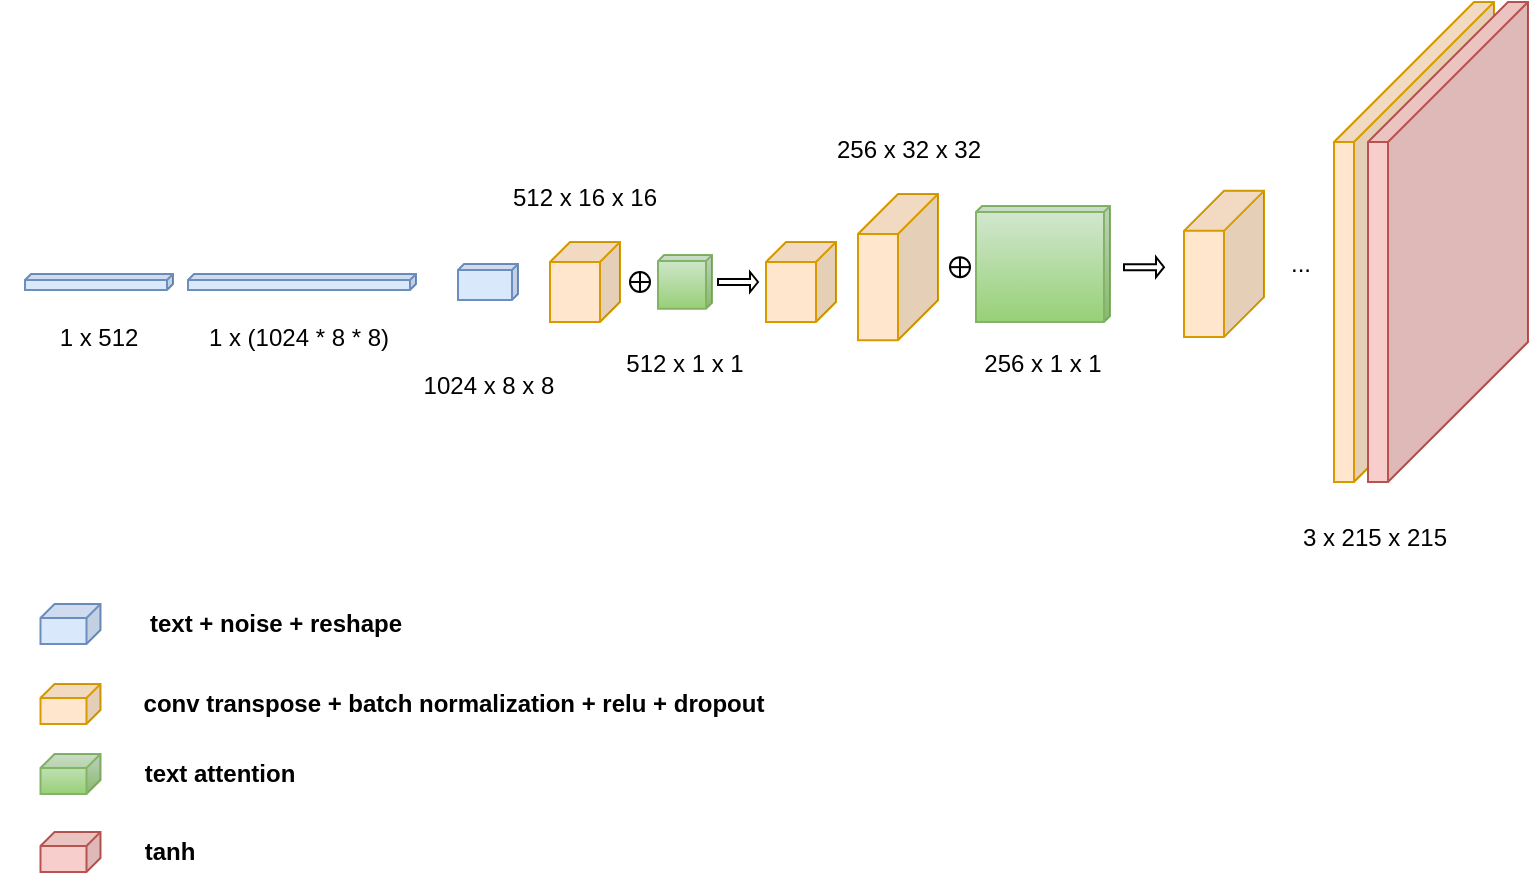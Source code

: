 <mxfile version="28.0.4">
  <diagram name="Pagina-1" id="H1lY19G6VuzrHVFR-Y-S">
    <mxGraphModel dx="1318" dy="761" grid="1" gridSize="10" guides="1" tooltips="1" connect="1" arrows="1" fold="1" page="1" pageScale="1" pageWidth="827" pageHeight="1169" math="0" shadow="0">
      <root>
        <mxCell id="0" />
        <mxCell id="1" parent="0" />
        <mxCell id="0HXHx3EMs_etBbngewQs-1" value="" style="shape=cube;whiteSpace=wrap;html=1;boundedLbl=1;backgroundOutline=1;darkOpacity=0.05;darkOpacity2=0.1;size=70;direction=east;flipH=1;fillColor=#ffe6cc;strokeColor=#d79b00;" vertex="1" parent="1">
          <mxGeometry x="699" y="150" width="80" height="240" as="geometry" />
        </mxCell>
        <mxCell id="0HXHx3EMs_etBbngewQs-2" value="" style="shape=cube;whiteSpace=wrap;html=1;boundedLbl=1;backgroundOutline=1;darkOpacity=0.05;darkOpacity2=0.1;size=20;direction=east;flipH=1;fillColor=#ffe6cc;strokeColor=#d79b00;" vertex="1" parent="1">
          <mxGeometry x="461" y="246" width="40" height="73.13" as="geometry" />
        </mxCell>
        <mxCell id="0HXHx3EMs_etBbngewQs-3" value="" style="shape=cube;whiteSpace=wrap;html=1;boundedLbl=1;backgroundOutline=1;darkOpacity=0.05;darkOpacity2=0.1;size=3;direction=east;flipH=1;fillColor=#dae8fc;strokeColor=#6c8ebf;" vertex="1" parent="1">
          <mxGeometry x="44.5" y="286" width="74" height="8" as="geometry" />
        </mxCell>
        <mxCell id="0HXHx3EMs_etBbngewQs-4" value="" style="shape=cube;whiteSpace=wrap;html=1;boundedLbl=1;backgroundOutline=1;darkOpacity=0.05;darkOpacity2=0.1;size=7;direction=east;flipH=1;fillColor=#f8cecc;strokeColor=#b85450;" vertex="1" parent="1">
          <mxGeometry x="52.25" y="565" width="30" height="20" as="geometry" />
        </mxCell>
        <mxCell id="0HXHx3EMs_etBbngewQs-5" value="" style="shape=cube;whiteSpace=wrap;html=1;boundedLbl=1;backgroundOutline=1;darkOpacity=0.05;darkOpacity2=0.1;size=7;direction=east;flipH=1;fillColor=#dae8fc;strokeColor=#6c8ebf;" vertex="1" parent="1">
          <mxGeometry x="52.25" y="451" width="30" height="20" as="geometry" />
        </mxCell>
        <mxCell id="0HXHx3EMs_etBbngewQs-6" value="" style="shape=cube;whiteSpace=wrap;html=1;boundedLbl=1;backgroundOutline=1;darkOpacity=0.05;darkOpacity2=0.1;size=7;direction=east;flipH=1;fillColor=#d5e8d4;strokeColor=#82b366;gradientColor=#97d077;" vertex="1" parent="1">
          <mxGeometry x="52.25" y="526" width="30" height="20" as="geometry" />
        </mxCell>
        <mxCell id="0HXHx3EMs_etBbngewQs-7" value="&lt;b&gt;text + noise + reshape&lt;/b&gt;" style="text;html=1;strokeColor=none;fillColor=none;align=center;verticalAlign=middle;whiteSpace=wrap;rounded=0;" vertex="1" parent="1">
          <mxGeometry x="98.5" y="446" width="141.5" height="30" as="geometry" />
        </mxCell>
        <mxCell id="0HXHx3EMs_etBbngewQs-8" value="" style="shape=cube;whiteSpace=wrap;html=1;boundedLbl=1;backgroundOutline=1;darkOpacity=0.05;darkOpacity2=0.1;size=10;direction=east;flipH=1;fillColor=#ffe6cc;strokeColor=#d79b00;" vertex="1" parent="1">
          <mxGeometry x="307" y="270" width="35" height="40" as="geometry" />
        </mxCell>
        <mxCell id="0HXHx3EMs_etBbngewQs-9" value="1 x 512" style="text;html=1;strokeColor=none;fillColor=none;align=center;verticalAlign=middle;whiteSpace=wrap;rounded=0;" vertex="1" parent="1">
          <mxGeometry x="32" y="306" width="99" height="24" as="geometry" />
        </mxCell>
        <mxCell id="0HXHx3EMs_etBbngewQs-10" value="" style="shape=cube;whiteSpace=wrap;html=1;boundedLbl=1;backgroundOutline=1;darkOpacity=0.05;darkOpacity2=0.1;size=3;direction=east;flipH=1;fillColor=#dae8fc;strokeColor=#6c8ebf;" vertex="1" parent="1">
          <mxGeometry x="126" y="286" width="114" height="8" as="geometry" />
        </mxCell>
        <mxCell id="0HXHx3EMs_etBbngewQs-11" value="1 x (1024 * 8 * 8)" style="text;html=1;strokeColor=none;fillColor=none;align=center;verticalAlign=middle;whiteSpace=wrap;rounded=0;" vertex="1" parent="1">
          <mxGeometry x="132.25" y="306" width="99" height="24" as="geometry" />
        </mxCell>
        <mxCell id="0HXHx3EMs_etBbngewQs-12" value="1024 x 8 x 8" style="text;html=1;strokeColor=none;fillColor=none;align=center;verticalAlign=middle;whiteSpace=wrap;rounded=0;" vertex="1" parent="1">
          <mxGeometry x="226.5" y="330" width="99" height="24" as="geometry" />
        </mxCell>
        <mxCell id="0HXHx3EMs_etBbngewQs-13" value="512 x 16 x 16" style="text;html=1;strokeColor=none;fillColor=none;align=center;verticalAlign=middle;whiteSpace=wrap;rounded=0;" vertex="1" parent="1">
          <mxGeometry x="275" y="236" width="99" height="24" as="geometry" />
        </mxCell>
        <mxCell id="0HXHx3EMs_etBbngewQs-14" value="" style="shape=cube;whiteSpace=wrap;html=1;boundedLbl=1;backgroundOutline=1;darkOpacity=0.05;darkOpacity2=0.1;size=3;direction=east;flipH=1;fillColor=#d5e8d4;strokeColor=#82b366;gradientColor=#97d077;" vertex="1" parent="1">
          <mxGeometry x="361" y="276.56" width="27" height="26.87" as="geometry" />
        </mxCell>
        <mxCell id="0HXHx3EMs_etBbngewQs-15" value="512 x 1 x 1" style="text;html=1;strokeColor=none;fillColor=none;align=center;verticalAlign=middle;whiteSpace=wrap;rounded=0;" vertex="1" parent="1">
          <mxGeometry x="325" y="319.13" width="99" height="24" as="geometry" />
        </mxCell>
        <mxCell id="0HXHx3EMs_etBbngewQs-16" value="" style="shape=orEllipse;perimeter=ellipsePerimeter;whiteSpace=wrap;html=1;backgroundOutline=1;" vertex="1" parent="1">
          <mxGeometry x="347" y="285" width="10" height="10" as="geometry" />
        </mxCell>
        <mxCell id="0HXHx3EMs_etBbngewQs-17" value="" style="shape=cube;whiteSpace=wrap;html=1;boundedLbl=1;backgroundOutline=1;darkOpacity=0.05;darkOpacity2=0.1;size=10;direction=east;flipH=1;fillColor=#ffe6cc;strokeColor=#d79b00;" vertex="1" parent="1">
          <mxGeometry x="415" y="269.99" width="35" height="40" as="geometry" />
        </mxCell>
        <mxCell id="0HXHx3EMs_etBbngewQs-18" value="" style="shape=singleArrow;whiteSpace=wrap;html=1;" vertex="1" parent="1">
          <mxGeometry x="391" y="285" width="20" height="10" as="geometry" />
        </mxCell>
        <mxCell id="0HXHx3EMs_etBbngewQs-19" value="" style="shape=cube;whiteSpace=wrap;html=1;boundedLbl=1;backgroundOutline=1;darkOpacity=0.05;darkOpacity2=0.1;size=3;direction=east;flipH=1;fillColor=#d5e8d4;strokeColor=#82b366;gradientColor=#97d077;" vertex="1" parent="1">
          <mxGeometry x="520" y="252" width="67" height="58" as="geometry" />
        </mxCell>
        <mxCell id="0HXHx3EMs_etBbngewQs-20" value="" style="shape=orEllipse;perimeter=ellipsePerimeter;whiteSpace=wrap;html=1;backgroundOutline=1;" vertex="1" parent="1">
          <mxGeometry x="507" y="277.57" width="10" height="10" as="geometry" />
        </mxCell>
        <mxCell id="0HXHx3EMs_etBbngewQs-21" value="" style="shape=singleArrow;whiteSpace=wrap;html=1;" vertex="1" parent="1">
          <mxGeometry x="594" y="277.57" width="20" height="10" as="geometry" />
        </mxCell>
        <mxCell id="0HXHx3EMs_etBbngewQs-22" value="" style="shape=cube;whiteSpace=wrap;html=1;boundedLbl=1;backgroundOutline=1;darkOpacity=0.05;darkOpacity2=0.1;size=20;direction=east;flipH=1;fillColor=#ffe6cc;strokeColor=#d79b00;" vertex="1" parent="1">
          <mxGeometry x="624" y="244.43" width="40" height="73.13" as="geometry" />
        </mxCell>
        <mxCell id="0HXHx3EMs_etBbngewQs-23" value="..." style="text;html=1;strokeColor=none;fillColor=none;align=center;verticalAlign=middle;whiteSpace=wrap;rounded=0;" vertex="1" parent="1">
          <mxGeometry x="633" y="268.99" width="99" height="24" as="geometry" />
        </mxCell>
        <mxCell id="0HXHx3EMs_etBbngewQs-24" value="" style="shape=cube;whiteSpace=wrap;html=1;boundedLbl=1;backgroundOutline=1;darkOpacity=0.05;darkOpacity2=0.1;size=70;direction=east;flipH=1;fillColor=#f8cecc;strokeColor=#b85450;" vertex="1" parent="1">
          <mxGeometry x="716" y="150" width="80" height="240" as="geometry" />
        </mxCell>
        <mxCell id="0HXHx3EMs_etBbngewQs-25" value="256 x 32 x 32" style="text;html=1;strokeColor=none;fillColor=none;align=center;verticalAlign=middle;whiteSpace=wrap;rounded=0;" vertex="1" parent="1">
          <mxGeometry x="437" y="212" width="99" height="24" as="geometry" />
        </mxCell>
        <mxCell id="0HXHx3EMs_etBbngewQs-26" value="256 x 1 x 1" style="text;html=1;strokeColor=none;fillColor=none;align=center;verticalAlign=middle;whiteSpace=wrap;rounded=0;" vertex="1" parent="1">
          <mxGeometry x="504" y="319.13" width="99" height="24" as="geometry" />
        </mxCell>
        <mxCell id="0HXHx3EMs_etBbngewQs-27" value="3 x 215 x 215" style="text;html=1;strokeColor=none;fillColor=none;align=center;verticalAlign=middle;whiteSpace=wrap;rounded=0;" vertex="1" parent="1">
          <mxGeometry x="669.5" y="406" width="99" height="24" as="geometry" />
        </mxCell>
        <mxCell id="0HXHx3EMs_etBbngewQs-28" value="" style="shape=cube;whiteSpace=wrap;html=1;boundedLbl=1;backgroundOutline=1;darkOpacity=0.05;darkOpacity2=0.1;size=3;direction=east;flipH=1;fillColor=#dae8fc;strokeColor=#6c8ebf;" vertex="1" parent="1">
          <mxGeometry x="261" y="280.99" width="30" height="18" as="geometry" />
        </mxCell>
        <mxCell id="0HXHx3EMs_etBbngewQs-29" value="" style="shape=cube;whiteSpace=wrap;html=1;boundedLbl=1;backgroundOutline=1;darkOpacity=0.05;darkOpacity2=0.1;size=7;direction=east;flipH=1;fillColor=#ffe6cc;strokeColor=#d79b00;" vertex="1" parent="1">
          <mxGeometry x="52.25" y="491" width="30" height="20" as="geometry" />
        </mxCell>
        <mxCell id="0HXHx3EMs_etBbngewQs-30" value="&lt;b&gt;conv transpose + batch normalization + relu + dropout&lt;/b&gt;" style="text;html=1;strokeColor=none;fillColor=none;align=center;verticalAlign=middle;whiteSpace=wrap;rounded=0;" vertex="1" parent="1">
          <mxGeometry x="89.75" y="486" width="337.75" height="30" as="geometry" />
        </mxCell>
        <mxCell id="0HXHx3EMs_etBbngewQs-31" value="&lt;b&gt;text attention&lt;/b&gt;" style="text;html=1;strokeColor=none;fillColor=none;align=center;verticalAlign=middle;whiteSpace=wrap;rounded=0;" vertex="1" parent="1">
          <mxGeometry x="89.75" y="521" width="103.75" height="30" as="geometry" />
        </mxCell>
        <mxCell id="0HXHx3EMs_etBbngewQs-32" value="&lt;b&gt;tanh&lt;/b&gt;" style="text;html=1;strokeColor=none;fillColor=none;align=center;verticalAlign=middle;whiteSpace=wrap;rounded=0;" vertex="1" parent="1">
          <mxGeometry x="80" y="560" width="73.75" height="30" as="geometry" />
        </mxCell>
      </root>
    </mxGraphModel>
  </diagram>
</mxfile>
